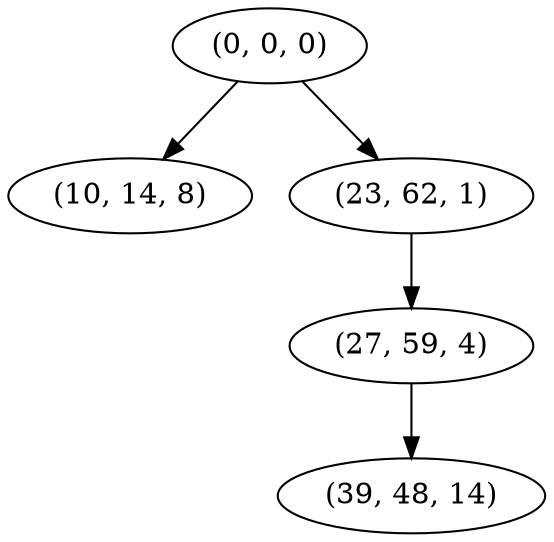 digraph tree {
    "(0, 0, 0)";
    "(10, 14, 8)";
    "(23, 62, 1)";
    "(27, 59, 4)";
    "(39, 48, 14)";
    "(0, 0, 0)" -> "(10, 14, 8)";
    "(0, 0, 0)" -> "(23, 62, 1)";
    "(23, 62, 1)" -> "(27, 59, 4)";
    "(27, 59, 4)" -> "(39, 48, 14)";
}
